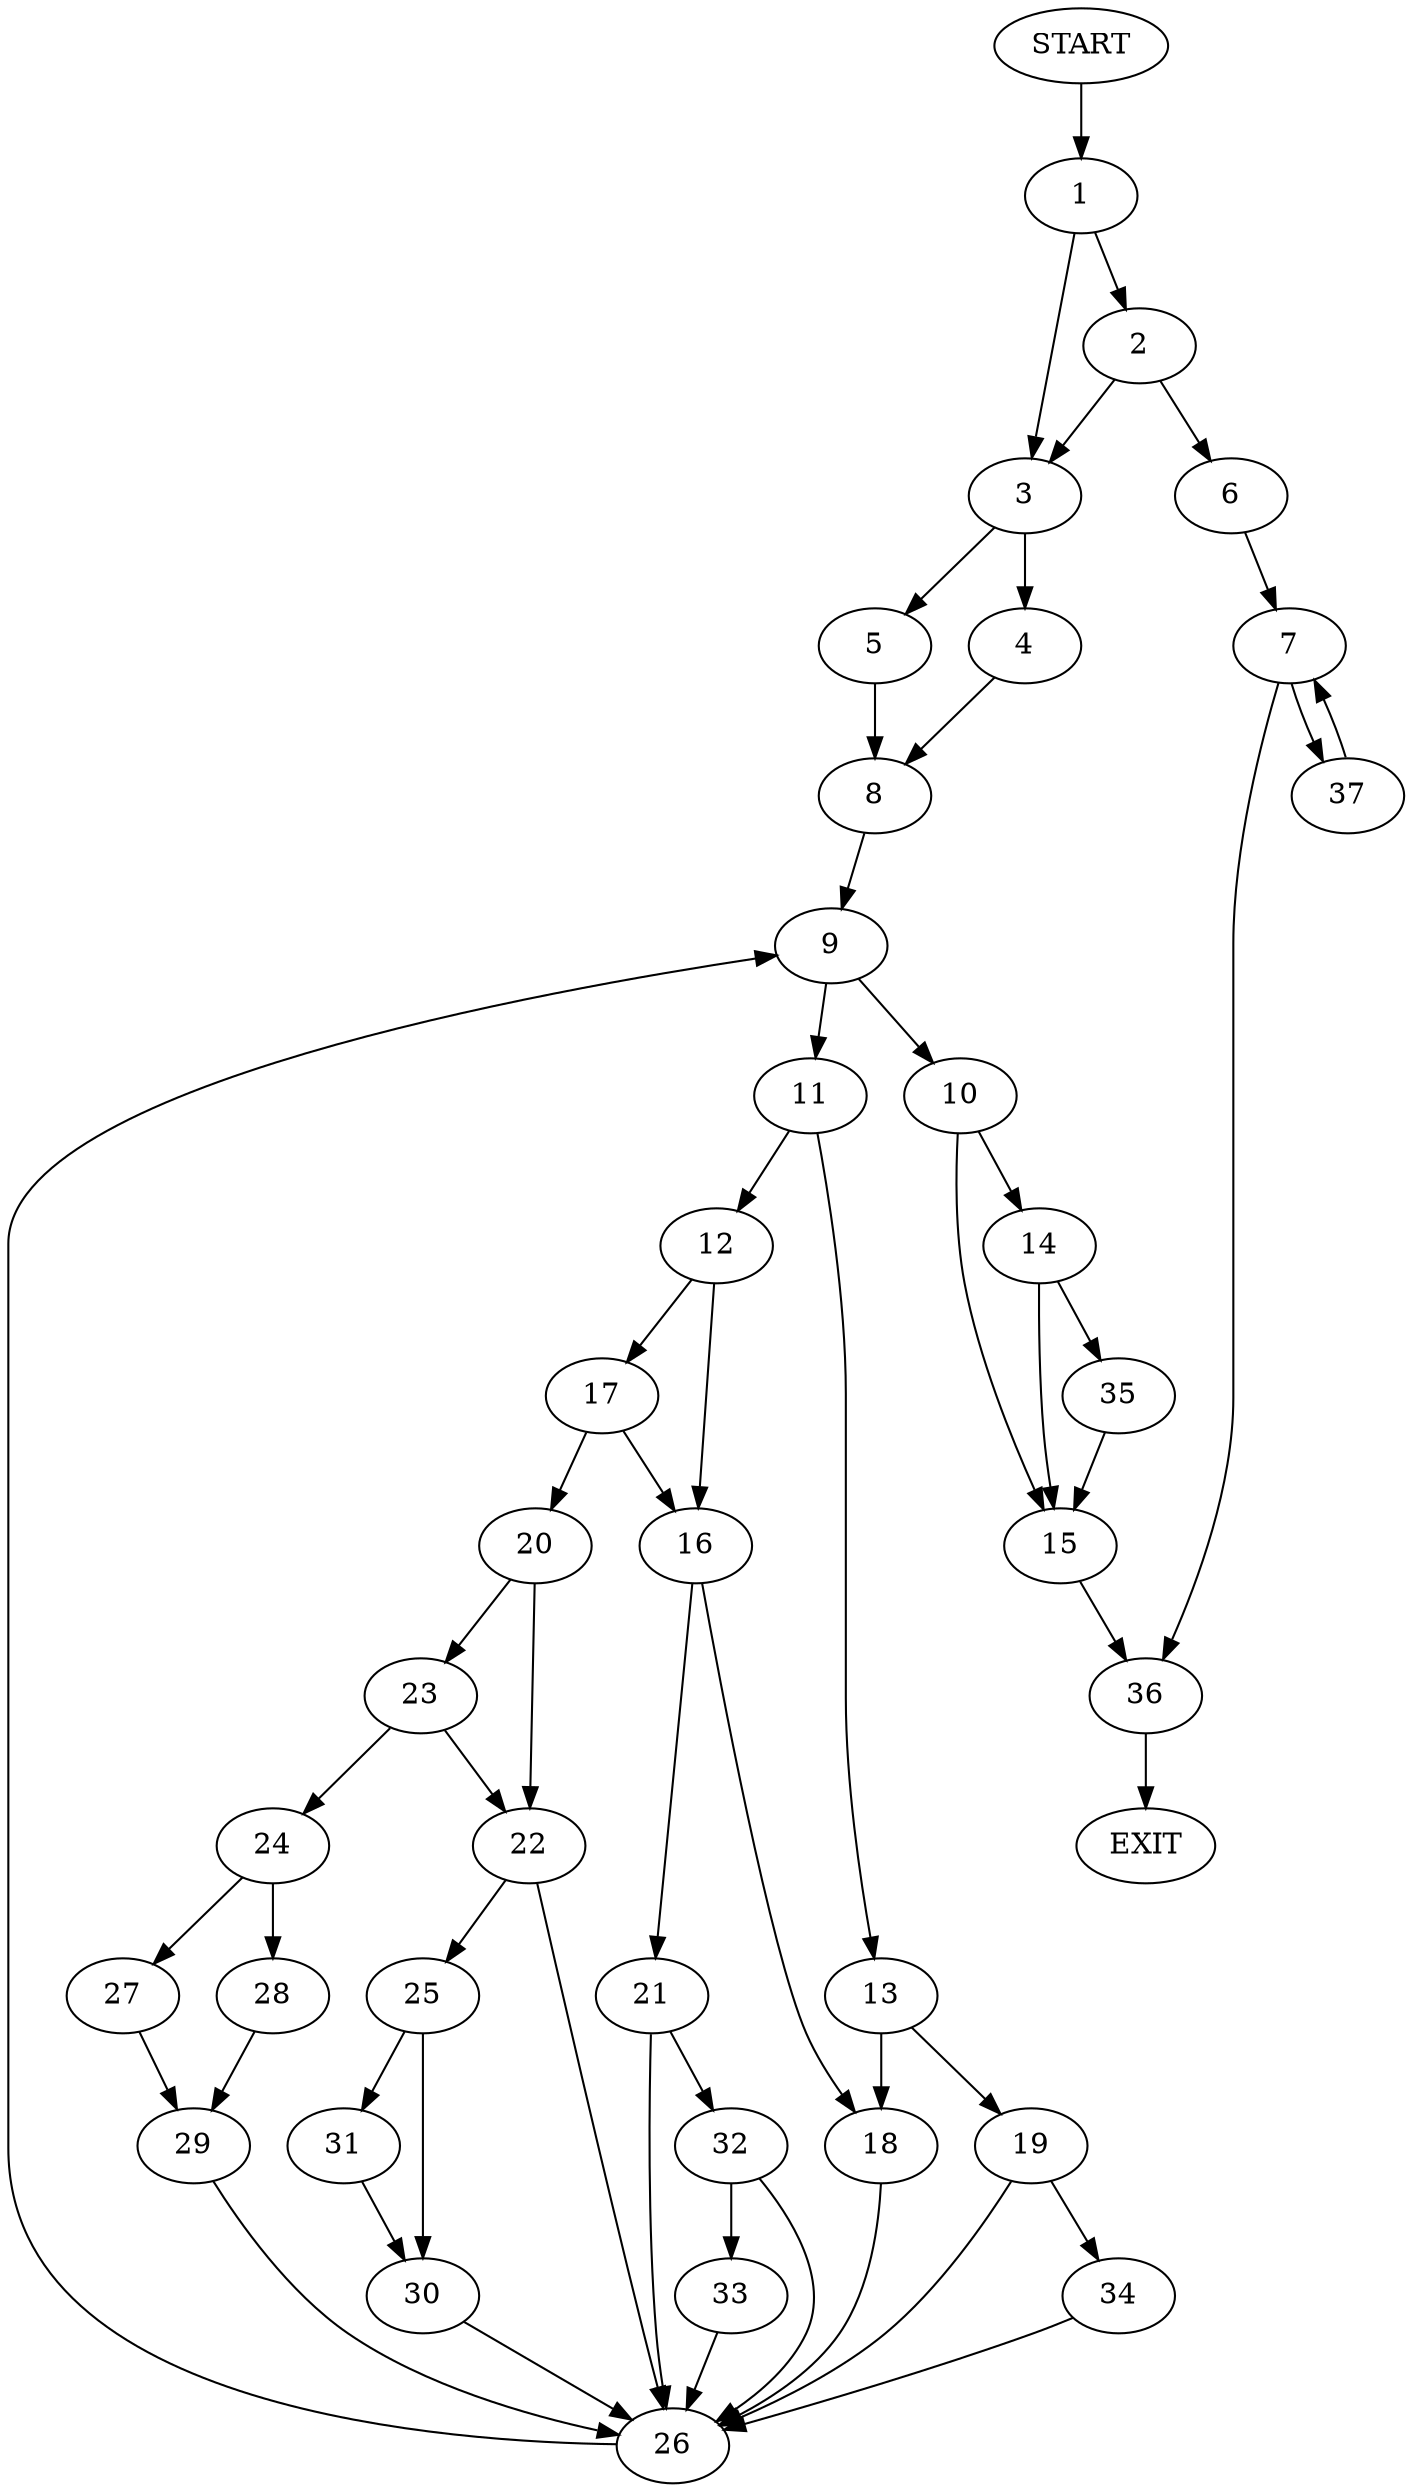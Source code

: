 digraph {
0 [label="START"]
38 [label="EXIT"]
0 -> 1
1 -> 2
1 -> 3
3 -> 4
3 -> 5
2 -> 6
2 -> 3
6 -> 7
5 -> 8
4 -> 8
8 -> 9
9 -> 10
9 -> 11
11 -> 12
11 -> 13
10 -> 14
10 -> 15
12 -> 16
12 -> 17
13 -> 18
13 -> 19
17 -> 20
17 -> 16
16 -> 18
16 -> 21
20 -> 22
20 -> 23
23 -> 24
23 -> 22
22 -> 25
22 -> 26
24 -> 27
24 -> 28
27 -> 29
28 -> 29
29 -> 26
26 -> 9
25 -> 30
25 -> 31
31 -> 30
30 -> 26
18 -> 26
21 -> 26
21 -> 32
32 -> 33
32 -> 26
33 -> 26
19 -> 26
19 -> 34
34 -> 26
14 -> 15
14 -> 35
15 -> 36
35 -> 15
36 -> 38
7 -> 37
7 -> 36
37 -> 7
}
